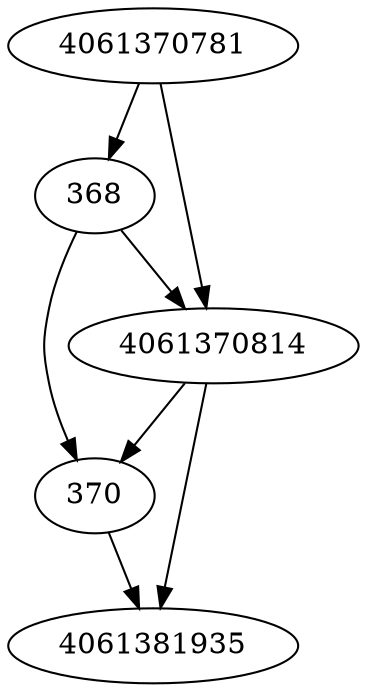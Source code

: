 strict digraph  {
4061381935;
368;
370;
4061370781;
4061370814;
368 -> 4061370814;
368 -> 370;
370 -> 4061381935;
4061370781 -> 368;
4061370781 -> 4061370814;
4061370814 -> 370;
4061370814 -> 4061381935;
}
